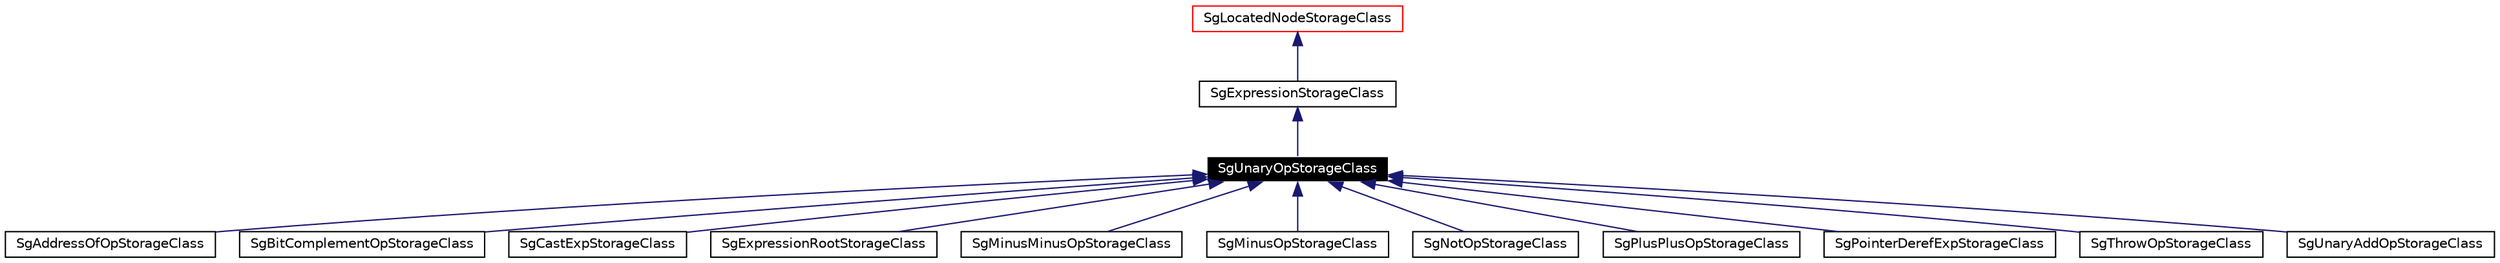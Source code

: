 digraph G
{
  edge [fontname="Helvetica",fontsize=10,labelfontname="Helvetica",labelfontsize=10];
  node [fontname="Helvetica",fontsize=10,shape=record];
  Node1 [label="SgUnaryOpStorageClass",height=0.2,width=0.4,color="white", fillcolor="black", style="filled" fontcolor="white"];
  Node2 -> Node1 [dir=back,color="midnightblue",fontsize=10,style="solid",fontname="Helvetica"];
  Node2 [label="SgExpressionStorageClass",height=0.2,width=0.4,color="black",URL="$classSgExpressionStorageClass.html"];
  Node3 -> Node2 [dir=back,color="midnightblue",fontsize=10,style="solid",fontname="Helvetica"];
  Node3 [label="SgLocatedNodeStorageClass",height=0.2,width=0.4,color="red",URL="$classSgLocatedNodeStorageClass.html"];
  Node1 -> Node4 [dir=back,color="midnightblue",fontsize=10,style="solid",fontname="Helvetica"];
  Node4 [label="SgAddressOfOpStorageClass",height=0.2,width=0.4,color="black",URL="$classSgAddressOfOpStorageClass.html"];
  Node1 -> Node5 [dir=back,color="midnightblue",fontsize=10,style="solid",fontname="Helvetica"];
  Node5 [label="SgBitComplementOpStorageClass",height=0.2,width=0.4,color="black",URL="$classSgBitComplementOpStorageClass.html"];
  Node1 -> Node6 [dir=back,color="midnightblue",fontsize=10,style="solid",fontname="Helvetica"];
  Node6 [label="SgCastExpStorageClass",height=0.2,width=0.4,color="black",URL="$classSgCastExpStorageClass.html"];
  Node1 -> Node7 [dir=back,color="midnightblue",fontsize=10,style="solid",fontname="Helvetica"];
  Node7 [label="SgExpressionRootStorageClass",height=0.2,width=0.4,color="black",URL="$classSgExpressionRootStorageClass.html"];
  Node1 -> Node8 [dir=back,color="midnightblue",fontsize=10,style="solid",fontname="Helvetica"];
  Node8 [label="SgMinusMinusOpStorageClass",height=0.2,width=0.4,color="black",URL="$classSgMinusMinusOpStorageClass.html"];
  Node1 -> Node9 [dir=back,color="midnightblue",fontsize=10,style="solid",fontname="Helvetica"];
  Node9 [label="SgMinusOpStorageClass",height=0.2,width=0.4,color="black",URL="$classSgMinusOpStorageClass.html"];
  Node1 -> Node10 [dir=back,color="midnightblue",fontsize=10,style="solid",fontname="Helvetica"];
  Node10 [label="SgNotOpStorageClass",height=0.2,width=0.4,color="black",URL="$classSgNotOpStorageClass.html"];
  Node1 -> Node11 [dir=back,color="midnightblue",fontsize=10,style="solid",fontname="Helvetica"];
  Node11 [label="SgPlusPlusOpStorageClass",height=0.2,width=0.4,color="black",URL="$classSgPlusPlusOpStorageClass.html"];
  Node1 -> Node12 [dir=back,color="midnightblue",fontsize=10,style="solid",fontname="Helvetica"];
  Node12 [label="SgPointerDerefExpStorageClass",height=0.2,width=0.4,color="black",URL="$classSgPointerDerefExpStorageClass.html"];
  Node1 -> Node13 [dir=back,color="midnightblue",fontsize=10,style="solid",fontname="Helvetica"];
  Node13 [label="SgThrowOpStorageClass",height=0.2,width=0.4,color="black",URL="$classSgThrowOpStorageClass.html"];
  Node1 -> Node14 [dir=back,color="midnightblue",fontsize=10,style="solid",fontname="Helvetica"];
  Node14 [label="SgUnaryAddOpStorageClass",height=0.2,width=0.4,color="black",URL="$classSgUnaryAddOpStorageClass.html"];
}
